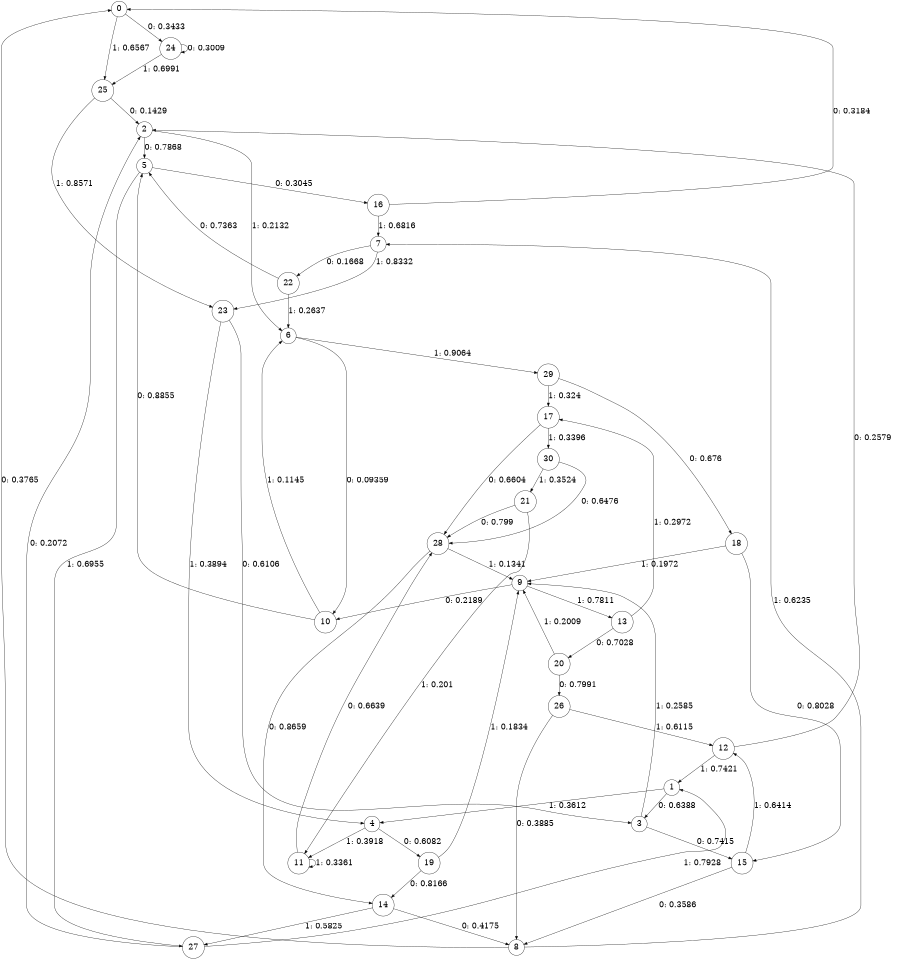 digraph "ch42concat_phase3_L7" {
size = "6,8.5";
ratio = "fill";
node [shape = circle];
node [fontsize = 24];
edge [fontsize = 24];
0 -> 24 [label = "0: 0.3433   "];
0 -> 25 [label = "1: 0.6567   "];
1 -> 3 [label = "0: 0.6388   "];
1 -> 4 [label = "1: 0.3612   "];
2 -> 5 [label = "0: 0.7868   "];
2 -> 6 [label = "1: 0.2132   "];
3 -> 15 [label = "0: 0.7415   "];
3 -> 9 [label = "1: 0.2585   "];
4 -> 19 [label = "0: 0.6082   "];
4 -> 11 [label = "1: 0.3918   "];
5 -> 16 [label = "0: 0.3045   "];
5 -> 27 [label = "1: 0.6955   "];
6 -> 10 [label = "0: 0.09359  "];
6 -> 29 [label = "1: 0.9064   "];
7 -> 22 [label = "0: 0.1668   "];
7 -> 23 [label = "1: 0.8332   "];
8 -> 0 [label = "0: 0.3765   "];
8 -> 7 [label = "1: 0.6235   "];
9 -> 10 [label = "0: 0.2189   "];
9 -> 13 [label = "1: 0.7811   "];
10 -> 5 [label = "0: 0.8855   "];
10 -> 6 [label = "1: 0.1145   "];
11 -> 28 [label = "0: 0.6639   "];
11 -> 11 [label = "1: 0.3361   "];
12 -> 2 [label = "0: 0.2579   "];
12 -> 1 [label = "1: 0.7421   "];
13 -> 20 [label = "0: 0.7028   "];
13 -> 17 [label = "1: 0.2972   "];
14 -> 8 [label = "0: 0.4175   "];
14 -> 27 [label = "1: 0.5825   "];
15 -> 8 [label = "0: 0.3586   "];
15 -> 12 [label = "1: 0.6414   "];
16 -> 0 [label = "0: 0.3184   "];
16 -> 7 [label = "1: 0.6816   "];
17 -> 28 [label = "0: 0.6604   "];
17 -> 30 [label = "1: 0.3396   "];
18 -> 15 [label = "0: 0.8028   "];
18 -> 9 [label = "1: 0.1972   "];
19 -> 14 [label = "0: 0.8166   "];
19 -> 9 [label = "1: 0.1834   "];
20 -> 26 [label = "0: 0.7991   "];
20 -> 9 [label = "1: 0.2009   "];
21 -> 28 [label = "0: 0.799    "];
21 -> 11 [label = "1: 0.201    "];
22 -> 5 [label = "0: 0.7363   "];
22 -> 6 [label = "1: 0.2637   "];
23 -> 3 [label = "0: 0.6106   "];
23 -> 4 [label = "1: 0.3894   "];
24 -> 24 [label = "0: 0.3009   "];
24 -> 25 [label = "1: 0.6991   "];
25 -> 2 [label = "0: 0.1429   "];
25 -> 23 [label = "1: 0.8571   "];
26 -> 8 [label = "0: 0.3885   "];
26 -> 12 [label = "1: 0.6115   "];
27 -> 2 [label = "0: 0.2072   "];
27 -> 1 [label = "1: 0.7928   "];
28 -> 14 [label = "0: 0.8659   "];
28 -> 9 [label = "1: 0.1341   "];
29 -> 18 [label = "0: 0.676    "];
29 -> 17 [label = "1: 0.324    "];
30 -> 28 [label = "0: 0.6476   "];
30 -> 21 [label = "1: 0.3524   "];
}